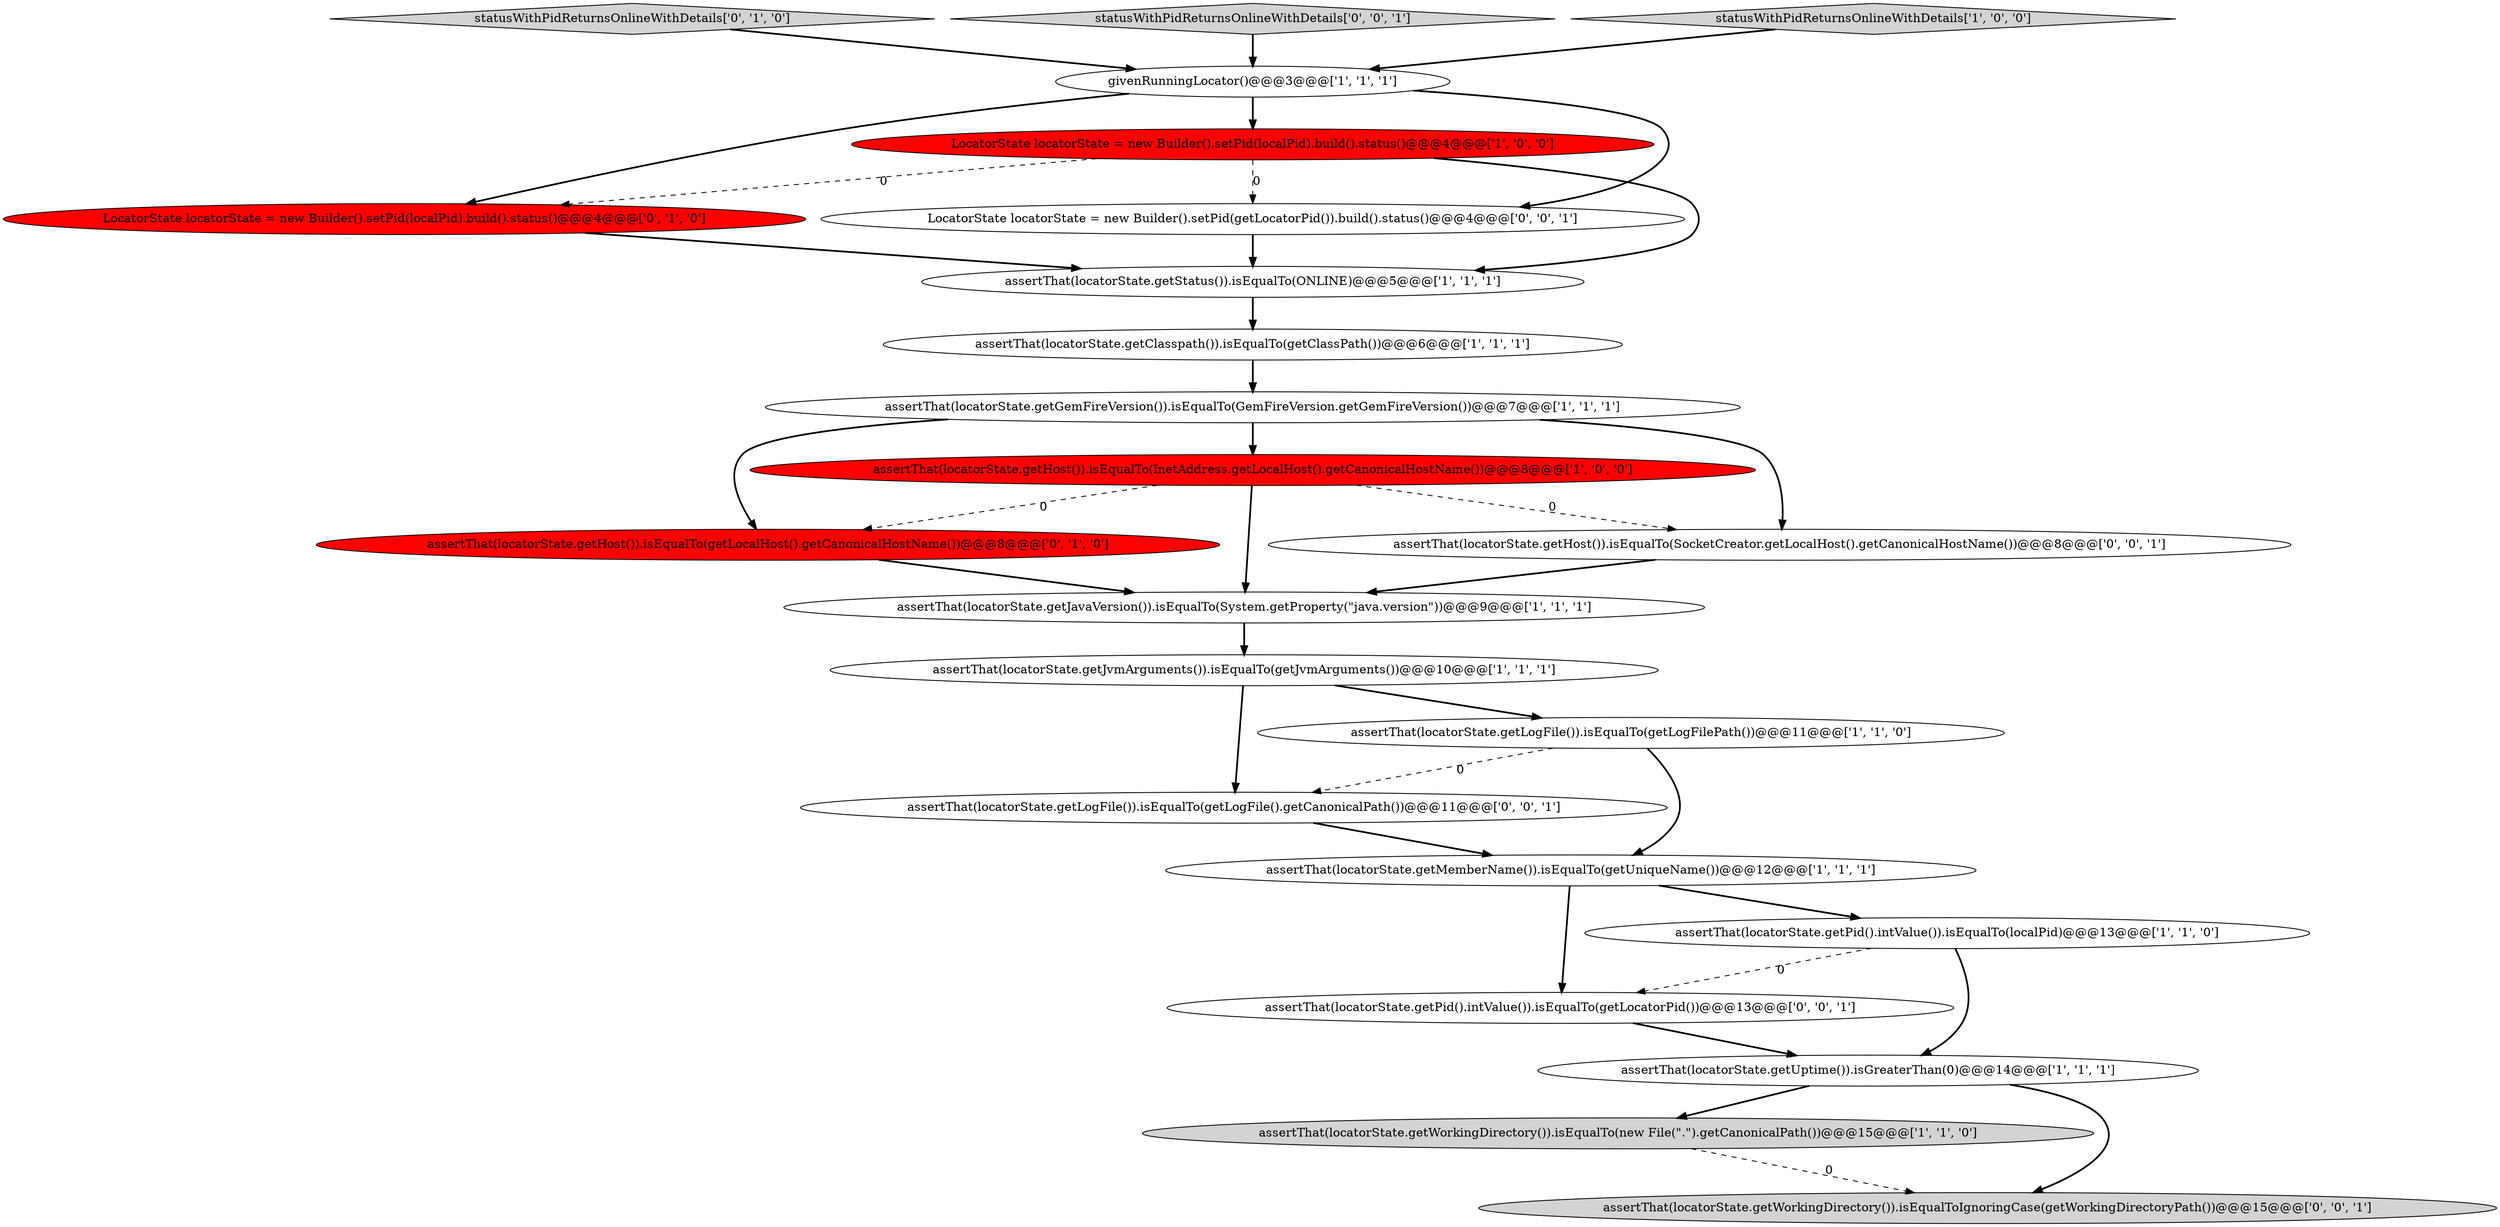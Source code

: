 digraph {
15 [style = filled, label = "statusWithPidReturnsOnlineWithDetails['0', '1', '0']", fillcolor = lightgray, shape = diamond image = "AAA0AAABBB2BBB"];
14 [style = filled, label = "LocatorState locatorState = new Builder().setPid(localPid).build().status()@@@4@@@['0', '1', '0']", fillcolor = red, shape = ellipse image = "AAA1AAABBB2BBB"];
4 [style = filled, label = "assertThat(locatorState.getMemberName()).isEqualTo(getUniqueName())@@@12@@@['1', '1', '1']", fillcolor = white, shape = ellipse image = "AAA0AAABBB1BBB"];
7 [style = filled, label = "assertThat(locatorState.getJavaVersion()).isEqualTo(System.getProperty(\"java.version\"))@@@9@@@['1', '1', '1']", fillcolor = white, shape = ellipse image = "AAA0AAABBB1BBB"];
19 [style = filled, label = "assertThat(locatorState.getPid().intValue()).isEqualTo(getLocatorPid())@@@13@@@['0', '0', '1']", fillcolor = white, shape = ellipse image = "AAA0AAABBB3BBB"];
17 [style = filled, label = "statusWithPidReturnsOnlineWithDetails['0', '0', '1']", fillcolor = lightgray, shape = diamond image = "AAA0AAABBB3BBB"];
10 [style = filled, label = "LocatorState locatorState = new Builder().setPid(localPid).build().status()@@@4@@@['1', '0', '0']", fillcolor = red, shape = ellipse image = "AAA1AAABBB1BBB"];
18 [style = filled, label = "assertThat(locatorState.getLogFile()).isEqualTo(getLogFile().getCanonicalPath())@@@11@@@['0', '0', '1']", fillcolor = white, shape = ellipse image = "AAA0AAABBB3BBB"];
5 [style = filled, label = "assertThat(locatorState.getWorkingDirectory()).isEqualTo(new File(\".\").getCanonicalPath())@@@15@@@['1', '1', '0']", fillcolor = lightgray, shape = ellipse image = "AAA0AAABBB1BBB"];
13 [style = filled, label = "assertThat(locatorState.getPid().intValue()).isEqualTo(localPid)@@@13@@@['1', '1', '0']", fillcolor = white, shape = ellipse image = "AAA0AAABBB1BBB"];
11 [style = filled, label = "assertThat(locatorState.getGemFireVersion()).isEqualTo(GemFireVersion.getGemFireVersion())@@@7@@@['1', '1', '1']", fillcolor = white, shape = ellipse image = "AAA0AAABBB1BBB"];
2 [style = filled, label = "assertThat(locatorState.getStatus()).isEqualTo(ONLINE)@@@5@@@['1', '1', '1']", fillcolor = white, shape = ellipse image = "AAA0AAABBB1BBB"];
22 [style = filled, label = "LocatorState locatorState = new Builder().setPid(getLocatorPid()).build().status()@@@4@@@['0', '0', '1']", fillcolor = white, shape = ellipse image = "AAA0AAABBB3BBB"];
16 [style = filled, label = "assertThat(locatorState.getHost()).isEqualTo(getLocalHost().getCanonicalHostName())@@@8@@@['0', '1', '0']", fillcolor = red, shape = ellipse image = "AAA1AAABBB2BBB"];
3 [style = filled, label = "givenRunningLocator()@@@3@@@['1', '1', '1']", fillcolor = white, shape = ellipse image = "AAA0AAABBB1BBB"];
6 [style = filled, label = "assertThat(locatorState.getClasspath()).isEqualTo(getClassPath())@@@6@@@['1', '1', '1']", fillcolor = white, shape = ellipse image = "AAA0AAABBB1BBB"];
0 [style = filled, label = "statusWithPidReturnsOnlineWithDetails['1', '0', '0']", fillcolor = lightgray, shape = diamond image = "AAA0AAABBB1BBB"];
20 [style = filled, label = "assertThat(locatorState.getHost()).isEqualTo(SocketCreator.getLocalHost().getCanonicalHostName())@@@8@@@['0', '0', '1']", fillcolor = white, shape = ellipse image = "AAA0AAABBB3BBB"];
12 [style = filled, label = "assertThat(locatorState.getHost()).isEqualTo(InetAddress.getLocalHost().getCanonicalHostName())@@@8@@@['1', '0', '0']", fillcolor = red, shape = ellipse image = "AAA1AAABBB1BBB"];
1 [style = filled, label = "assertThat(locatorState.getUptime()).isGreaterThan(0)@@@14@@@['1', '1', '1']", fillcolor = white, shape = ellipse image = "AAA0AAABBB1BBB"];
21 [style = filled, label = "assertThat(locatorState.getWorkingDirectory()).isEqualToIgnoringCase(getWorkingDirectoryPath())@@@15@@@['0', '0', '1']", fillcolor = lightgray, shape = ellipse image = "AAA0AAABBB3BBB"];
8 [style = filled, label = "assertThat(locatorState.getLogFile()).isEqualTo(getLogFilePath())@@@11@@@['1', '1', '0']", fillcolor = white, shape = ellipse image = "AAA0AAABBB1BBB"];
9 [style = filled, label = "assertThat(locatorState.getJvmArguments()).isEqualTo(getJvmArguments())@@@10@@@['1', '1', '1']", fillcolor = white, shape = ellipse image = "AAA0AAABBB1BBB"];
1->5 [style = bold, label=""];
0->3 [style = bold, label=""];
11->16 [style = bold, label=""];
11->20 [style = bold, label=""];
22->2 [style = bold, label=""];
12->20 [style = dashed, label="0"];
12->16 [style = dashed, label="0"];
2->6 [style = bold, label=""];
3->14 [style = bold, label=""];
4->13 [style = bold, label=""];
4->19 [style = bold, label=""];
16->7 [style = bold, label=""];
11->12 [style = bold, label=""];
10->22 [style = dashed, label="0"];
13->19 [style = dashed, label="0"];
9->8 [style = bold, label=""];
15->3 [style = bold, label=""];
3->22 [style = bold, label=""];
12->7 [style = bold, label=""];
13->1 [style = bold, label=""];
7->9 [style = bold, label=""];
3->10 [style = bold, label=""];
19->1 [style = bold, label=""];
9->18 [style = bold, label=""];
18->4 [style = bold, label=""];
1->21 [style = bold, label=""];
6->11 [style = bold, label=""];
17->3 [style = bold, label=""];
5->21 [style = dashed, label="0"];
8->18 [style = dashed, label="0"];
10->2 [style = bold, label=""];
14->2 [style = bold, label=""];
8->4 [style = bold, label=""];
20->7 [style = bold, label=""];
10->14 [style = dashed, label="0"];
}
